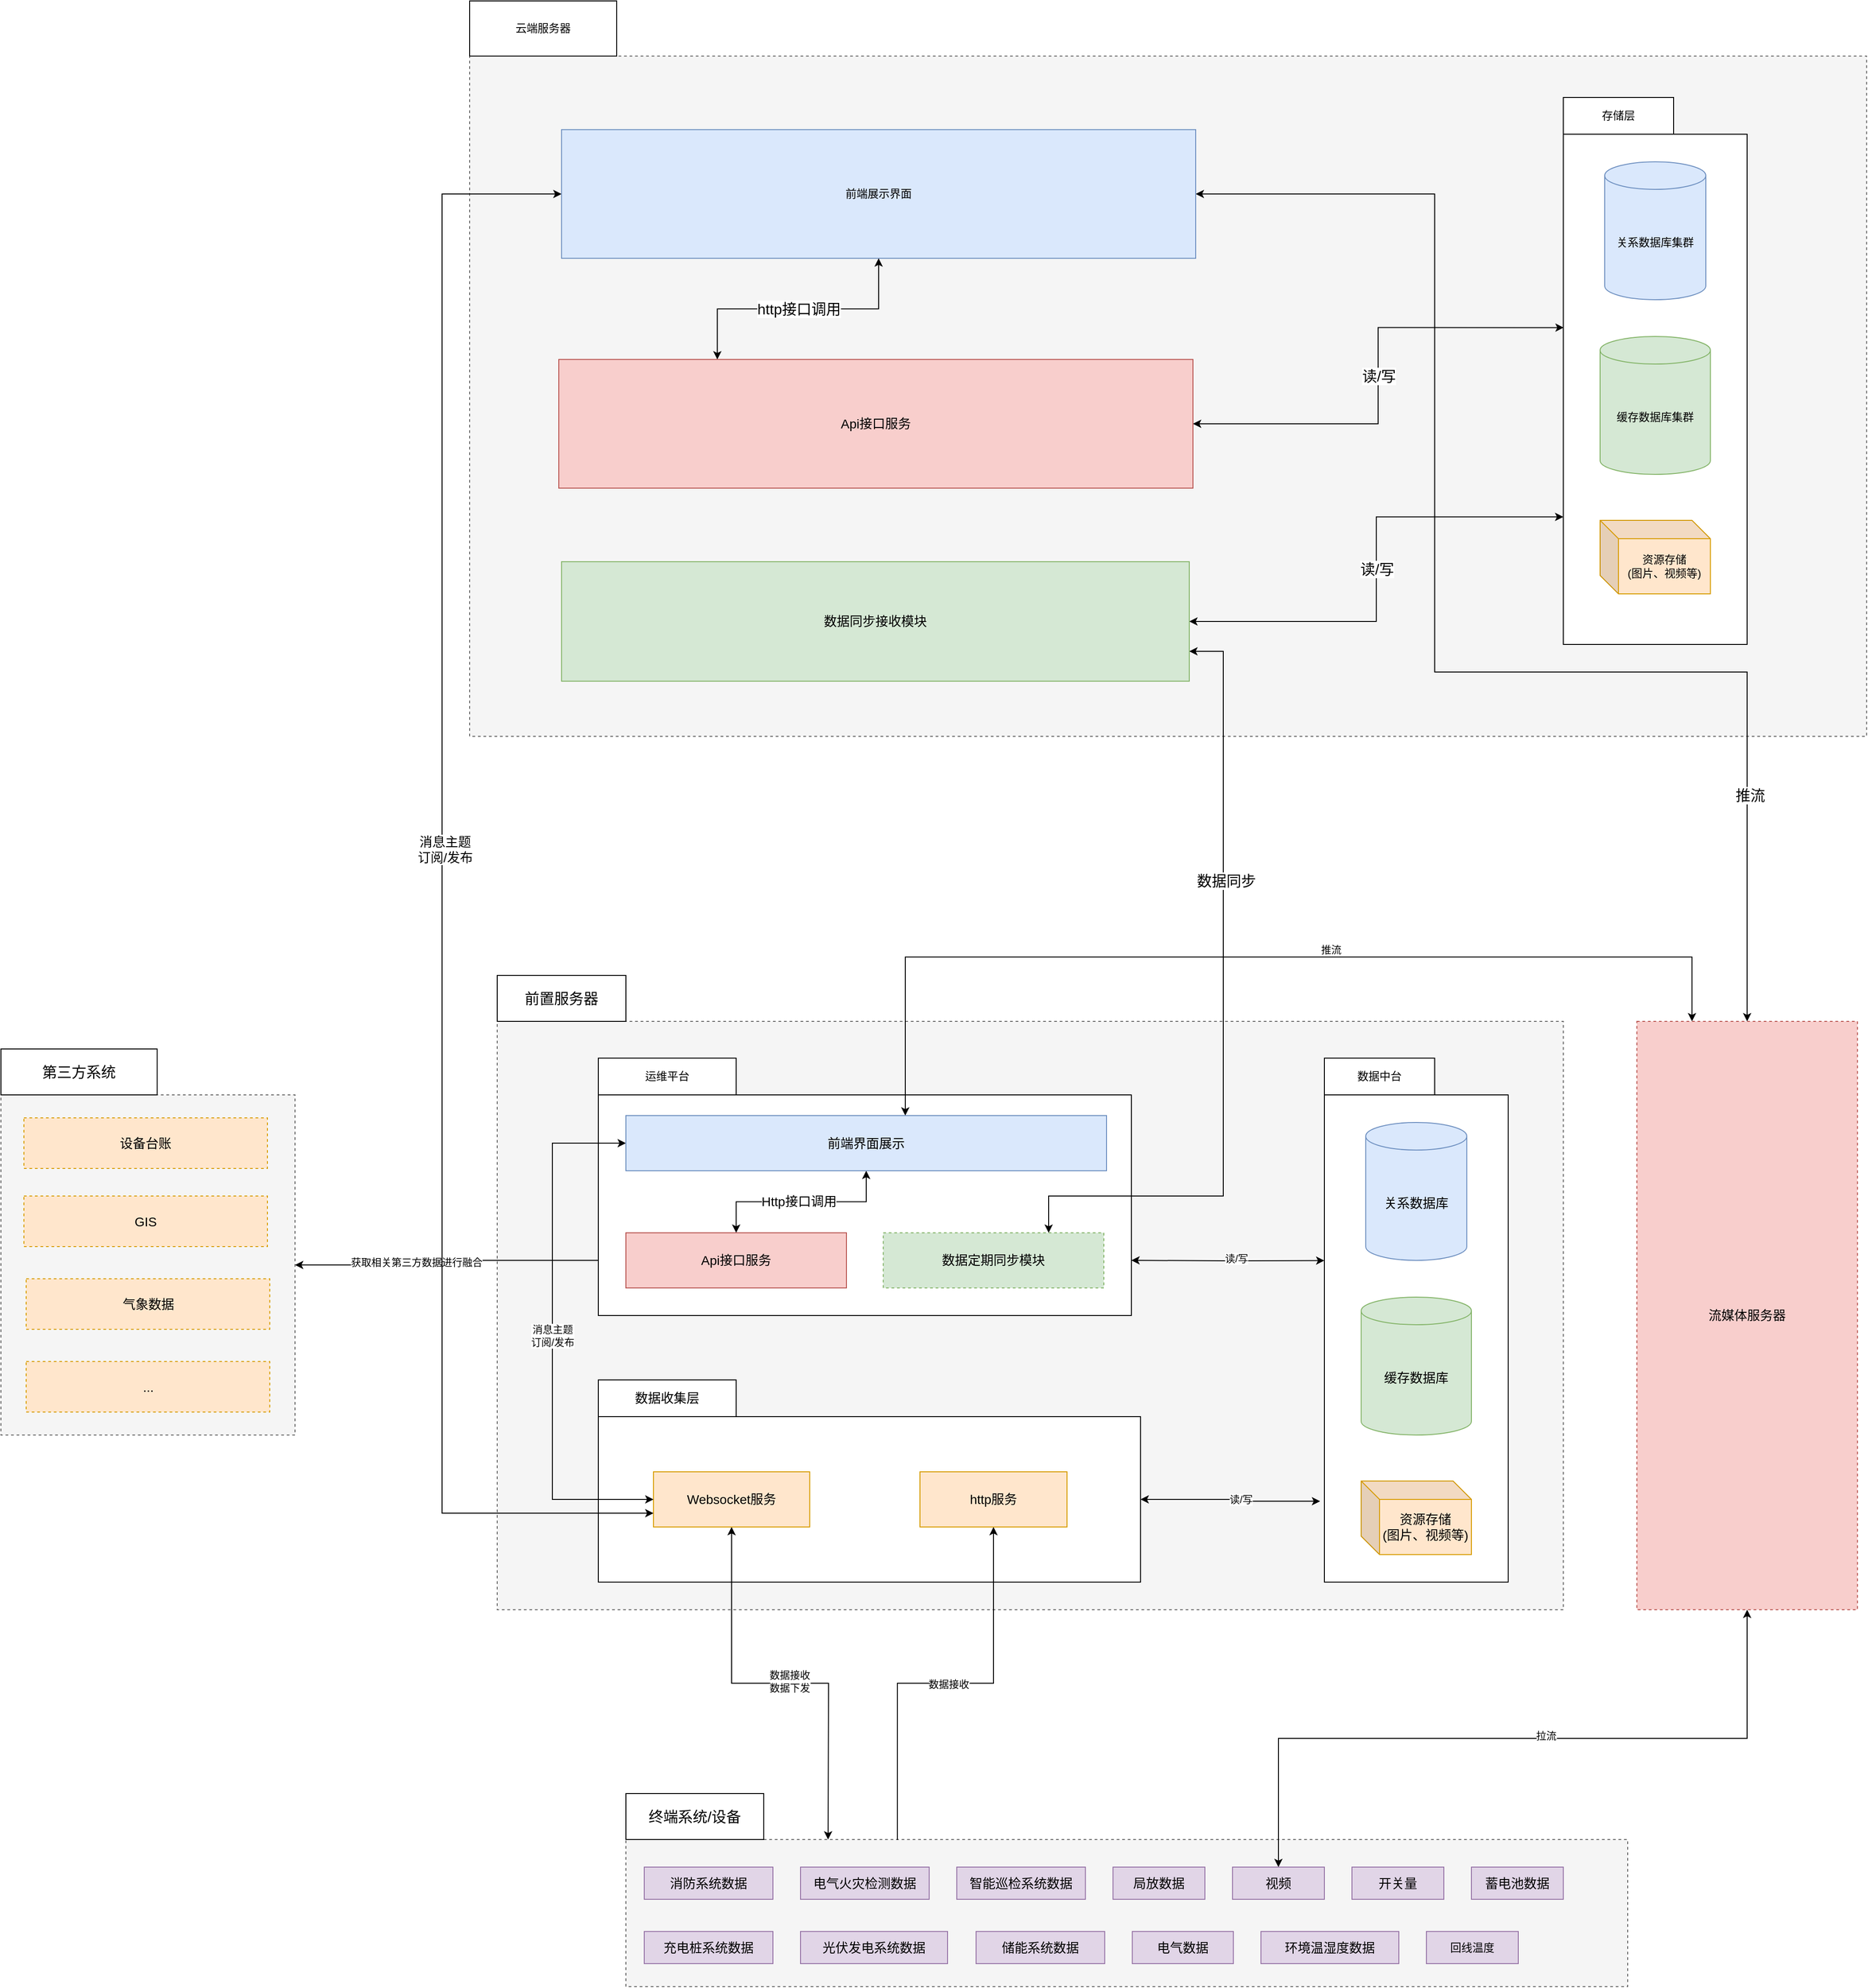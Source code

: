 <mxfile version="13.7.9" type="github">
  <diagram id="Hz9SQZm9DBwmcALDKWFs" name="Page-1">
    <mxGraphModel dx="3530" dy="2640" grid="1" gridSize="10" guides="1" tooltips="1" connect="1" arrows="1" fold="1" page="1" pageScale="1" pageWidth="827" pageHeight="1169" math="0" shadow="0">
      <root>
        <mxCell id="0" />
        <mxCell id="1" parent="0" />
        <mxCell id="7Oax_VJaz0vtxvODjcff-62" value="" style="rounded=0;whiteSpace=wrap;html=1;dashed=1;fillColor=#f5f5f5;strokeColor=#666666;fontColor=#333333;" vertex="1" parent="1">
          <mxGeometry x="40" y="-600" width="1520" height="740" as="geometry" />
        </mxCell>
        <mxCell id="7Oax_VJaz0vtxvODjcff-19" value="" style="rounded=0;whiteSpace=wrap;html=1;fillColor=#f5f5f5;strokeColor=#666666;fontColor=#333333;dashed=1;" vertex="1" parent="1">
          <mxGeometry x="70" y="450" width="1160" height="640" as="geometry" />
        </mxCell>
        <mxCell id="7Oax_VJaz0vtxvODjcff-36" style="edgeStyle=orthogonalEdgeStyle;rounded=0;orthogonalLoop=1;jettySize=auto;html=1;exitX=1;exitY=0.5;exitDx=0;exitDy=0;entryX=-0.023;entryY=0.834;entryDx=0;entryDy=0;startArrow=classic;startFill=1;endArrow=classic;endFill=1;entryPerimeter=0;" edge="1" parent="1" source="7Oax_VJaz0vtxvODjcff-27" target="7Oax_VJaz0vtxvODjcff-29">
          <mxGeometry relative="1" as="geometry" />
        </mxCell>
        <mxCell id="7Oax_VJaz0vtxvODjcff-37" value="读/写" style="edgeLabel;html=1;align=center;verticalAlign=middle;resizable=0;points=[];" vertex="1" connectable="0" parent="7Oax_VJaz0vtxvODjcff-36">
          <mxGeometry x="0.123" y="2" relative="1" as="geometry">
            <mxPoint as="offset" />
          </mxGeometry>
        </mxCell>
        <mxCell id="7Oax_VJaz0vtxvODjcff-57" style="edgeStyle=orthogonalEdgeStyle;rounded=0;orthogonalLoop=1;jettySize=auto;html=1;exitX=0;exitY=0.75;exitDx=0;exitDy=0;entryX=1;entryY=0.5;entryDx=0;entryDy=0;startArrow=none;startFill=0;endArrow=classic;endFill=1;" edge="1" parent="1" source="7Oax_VJaz0vtxvODjcff-38" target="7Oax_VJaz0vtxvODjcff-56">
          <mxGeometry relative="1" as="geometry" />
        </mxCell>
        <mxCell id="7Oax_VJaz0vtxvODjcff-58" value="获取相关第三方数据进行融合" style="edgeLabel;html=1;align=center;verticalAlign=middle;resizable=0;points=[];" vertex="1" connectable="0" parent="7Oax_VJaz0vtxvODjcff-57">
          <mxGeometry x="0.213" y="-3" relative="1" as="geometry">
            <mxPoint as="offset" />
          </mxGeometry>
        </mxCell>
        <mxCell id="7Oax_VJaz0vtxvODjcff-27" value="" style="rounded=0;whiteSpace=wrap;html=1;" vertex="1" parent="1">
          <mxGeometry x="180" y="880" width="590" height="180" as="geometry" />
        </mxCell>
        <mxCell id="7Oax_VJaz0vtxvODjcff-1" value="" style="rounded=0;whiteSpace=wrap;html=1;dashed=1;fillColor=#f5f5f5;strokeColor=#666666;fontColor=#333333;" vertex="1" parent="1">
          <mxGeometry x="210" y="1340" width="1090" height="160" as="geometry" />
        </mxCell>
        <mxCell id="7Oax_VJaz0vtxvODjcff-3" value="终端系统/设备" style="rounded=0;whiteSpace=wrap;html=1;fontSize=16;" vertex="1" parent="1">
          <mxGeometry x="210" y="1290" width="150" height="50" as="geometry" />
        </mxCell>
        <mxCell id="7Oax_VJaz0vtxvODjcff-5" value="消防系统数据" style="rounded=0;whiteSpace=wrap;html=1;fontSize=14;fillColor=#e1d5e7;strokeColor=#9673a6;" vertex="1" parent="1">
          <mxGeometry x="230" y="1370" width="140" height="35" as="geometry" />
        </mxCell>
        <mxCell id="7Oax_VJaz0vtxvODjcff-6" value="电气火灾检测数据" style="rounded=0;whiteSpace=wrap;html=1;fontSize=14;fillColor=#e1d5e7;strokeColor=#9673a6;" vertex="1" parent="1">
          <mxGeometry x="400" y="1370" width="140" height="35" as="geometry" />
        </mxCell>
        <mxCell id="7Oax_VJaz0vtxvODjcff-7" value="智能巡检系统数据" style="rounded=0;whiteSpace=wrap;html=1;fontSize=14;fillColor=#e1d5e7;strokeColor=#9673a6;" vertex="1" parent="1">
          <mxGeometry x="570" y="1370" width="140" height="35" as="geometry" />
        </mxCell>
        <mxCell id="7Oax_VJaz0vtxvODjcff-8" value="充电桩系统数据" style="rounded=0;whiteSpace=wrap;html=1;fontSize=14;fillColor=#e1d5e7;strokeColor=#9673a6;" vertex="1" parent="1">
          <mxGeometry x="230" y="1440" width="140" height="35" as="geometry" />
        </mxCell>
        <mxCell id="7Oax_VJaz0vtxvODjcff-9" value="光伏发电系统数据" style="rounded=0;whiteSpace=wrap;html=1;fontSize=14;fillColor=#e1d5e7;strokeColor=#9673a6;" vertex="1" parent="1">
          <mxGeometry x="400" y="1440" width="160" height="35" as="geometry" />
        </mxCell>
        <mxCell id="7Oax_VJaz0vtxvODjcff-10" value="储能系统数据" style="rounded=0;whiteSpace=wrap;html=1;fontSize=14;fillColor=#e1d5e7;strokeColor=#9673a6;" vertex="1" parent="1">
          <mxGeometry x="591" y="1440" width="140" height="35" as="geometry" />
        </mxCell>
        <mxCell id="7Oax_VJaz0vtxvODjcff-11" value="局放数据" style="rounded=0;whiteSpace=wrap;html=1;fontSize=14;fillColor=#e1d5e7;strokeColor=#9673a6;" vertex="1" parent="1">
          <mxGeometry x="740" y="1370" width="100" height="35" as="geometry" />
        </mxCell>
        <mxCell id="7Oax_VJaz0vtxvODjcff-52" style="edgeStyle=orthogonalEdgeStyle;rounded=0;orthogonalLoop=1;jettySize=auto;html=1;exitX=0.5;exitY=0;exitDx=0;exitDy=0;startArrow=classic;startFill=1;endArrow=classic;endFill=1;" edge="1" parent="1" source="7Oax_VJaz0vtxvODjcff-13" target="7Oax_VJaz0vtxvODjcff-51">
          <mxGeometry relative="1" as="geometry" />
        </mxCell>
        <mxCell id="7Oax_VJaz0vtxvODjcff-53" value="拉流" style="edgeLabel;html=1;align=center;verticalAlign=middle;resizable=0;points=[];" vertex="1" connectable="0" parent="7Oax_VJaz0vtxvODjcff-52">
          <mxGeometry x="0.09" y="3" relative="1" as="geometry">
            <mxPoint as="offset" />
          </mxGeometry>
        </mxCell>
        <mxCell id="7Oax_VJaz0vtxvODjcff-13" value="视频" style="rounded=0;whiteSpace=wrap;html=1;fontSize=14;fillColor=#e1d5e7;strokeColor=#9673a6;" vertex="1" parent="1">
          <mxGeometry x="870" y="1370" width="100" height="35" as="geometry" />
        </mxCell>
        <mxCell id="7Oax_VJaz0vtxvODjcff-14" value="开关量" style="rounded=0;whiteSpace=wrap;html=1;fontSize=14;fillColor=#e1d5e7;strokeColor=#9673a6;" vertex="1" parent="1">
          <mxGeometry x="1000" y="1370" width="100" height="35" as="geometry" />
        </mxCell>
        <mxCell id="7Oax_VJaz0vtxvODjcff-15" value="蓄电池数据" style="rounded=0;whiteSpace=wrap;html=1;fontSize=14;fillColor=#e1d5e7;strokeColor=#9673a6;" vertex="1" parent="1">
          <mxGeometry x="1130" y="1370" width="100" height="35" as="geometry" />
        </mxCell>
        <mxCell id="7Oax_VJaz0vtxvODjcff-16" value="电气数据" style="rounded=0;whiteSpace=wrap;html=1;fontSize=14;fillColor=#e1d5e7;strokeColor=#9673a6;" vertex="1" parent="1">
          <mxGeometry x="761" y="1440" width="110" height="35" as="geometry" />
        </mxCell>
        <mxCell id="7Oax_VJaz0vtxvODjcff-17" value="环境温湿度数据" style="rounded=0;whiteSpace=wrap;html=1;fontSize=14;fillColor=#e1d5e7;strokeColor=#9673a6;" vertex="1" parent="1">
          <mxGeometry x="901" y="1440" width="150" height="35" as="geometry" />
        </mxCell>
        <mxCell id="7Oax_VJaz0vtxvODjcff-18" value="回线温度" style="rounded=0;whiteSpace=wrap;html=1;fillColor=#e1d5e7;strokeColor=#9673a6;" vertex="1" parent="1">
          <mxGeometry x="1081" y="1440" width="100" height="35" as="geometry" />
        </mxCell>
        <mxCell id="7Oax_VJaz0vtxvODjcff-20" value="前置服务器" style="rounded=0;whiteSpace=wrap;html=1;fontSize=16;" vertex="1" parent="1">
          <mxGeometry x="70" y="400" width="140" height="50" as="geometry" />
        </mxCell>
        <mxCell id="7Oax_VJaz0vtxvODjcff-23" style="edgeStyle=orthogonalEdgeStyle;rounded=0;orthogonalLoop=1;jettySize=auto;html=1;exitX=0.5;exitY=1;exitDx=0;exitDy=0;startArrow=classic;startFill=1;endArrow=classic;endFill=1;" edge="1" parent="1" source="7Oax_VJaz0vtxvODjcff-21">
          <mxGeometry relative="1" as="geometry">
            <mxPoint x="430" y="1340" as="targetPoint" />
          </mxGeometry>
        </mxCell>
        <mxCell id="7Oax_VJaz0vtxvODjcff-50" value="数据接收&lt;br&gt;数据下发" style="edgeLabel;html=1;align=center;verticalAlign=middle;resizable=0;points=[];" vertex="1" connectable="0" parent="7Oax_VJaz0vtxvODjcff-23">
          <mxGeometry x="0.04" y="2" relative="1" as="geometry">
            <mxPoint x="1" as="offset" />
          </mxGeometry>
        </mxCell>
        <mxCell id="7Oax_VJaz0vtxvODjcff-21" value="Websocket服务" style="rounded=0;whiteSpace=wrap;html=1;fillColor=#ffe6cc;strokeColor=#d79b00;fontSize=14;" vertex="1" parent="1">
          <mxGeometry x="240" y="940" width="170" height="60" as="geometry" />
        </mxCell>
        <mxCell id="7Oax_VJaz0vtxvODjcff-24" style="edgeStyle=orthogonalEdgeStyle;rounded=0;orthogonalLoop=1;jettySize=auto;html=1;exitX=0.5;exitY=1;exitDx=0;exitDy=0;startArrow=classic;startFill=1;endArrow=none;endFill=0;entryX=0.271;entryY=0.003;entryDx=0;entryDy=0;entryPerimeter=0;" edge="1" parent="1" source="7Oax_VJaz0vtxvODjcff-22" target="7Oax_VJaz0vtxvODjcff-1">
          <mxGeometry relative="1" as="geometry">
            <mxPoint x="540" y="1335" as="targetPoint" />
            <Array as="points">
              <mxPoint x="610" y="1170" />
              <mxPoint x="505" y="1170" />
            </Array>
          </mxGeometry>
        </mxCell>
        <mxCell id="7Oax_VJaz0vtxvODjcff-25" value="数据接收" style="edgeLabel;html=1;align=center;verticalAlign=middle;resizable=0;points=[];" vertex="1" connectable="0" parent="7Oax_VJaz0vtxvODjcff-24">
          <mxGeometry x="-0.015" y="1" relative="1" as="geometry">
            <mxPoint as="offset" />
          </mxGeometry>
        </mxCell>
        <mxCell id="7Oax_VJaz0vtxvODjcff-22" value="http服务" style="rounded=0;whiteSpace=wrap;html=1;fillColor=#ffe6cc;strokeColor=#d79b00;fontSize=14;" vertex="1" parent="1">
          <mxGeometry x="530" y="940" width="160" height="60" as="geometry" />
        </mxCell>
        <mxCell id="7Oax_VJaz0vtxvODjcff-29" value="" style="rounded=0;whiteSpace=wrap;html=1;" vertex="1" parent="1">
          <mxGeometry x="970" y="530" width="200" height="530" as="geometry" />
        </mxCell>
        <mxCell id="7Oax_VJaz0vtxvODjcff-30" value="数据中台" style="rounded=0;whiteSpace=wrap;html=1;" vertex="1" parent="1">
          <mxGeometry x="970" y="490" width="120" height="40" as="geometry" />
        </mxCell>
        <mxCell id="7Oax_VJaz0vtxvODjcff-31" value="关系数据库" style="shape=cylinder3;whiteSpace=wrap;html=1;boundedLbl=1;backgroundOutline=1;size=15;fillColor=#dae8fc;strokeColor=#6c8ebf;fontSize=14;" vertex="1" parent="1">
          <mxGeometry x="1015" y="560" width="110" height="150" as="geometry" />
        </mxCell>
        <mxCell id="7Oax_VJaz0vtxvODjcff-32" value="缓存数据库" style="shape=cylinder3;whiteSpace=wrap;html=1;boundedLbl=1;backgroundOutline=1;size=15;fillColor=#d5e8d4;strokeColor=#82b366;fontSize=14;" vertex="1" parent="1">
          <mxGeometry x="1010" y="750" width="120" height="150" as="geometry" />
        </mxCell>
        <mxCell id="7Oax_VJaz0vtxvODjcff-33" value="资源存储&lt;br style=&quot;font-size: 14px;&quot;&gt;(图片、视频等)" style="shape=cube;whiteSpace=wrap;html=1;boundedLbl=1;backgroundOutline=1;darkOpacity=0.05;darkOpacity2=0.1;fillColor=#ffe6cc;strokeColor=#d79b00;fontSize=14;" vertex="1" parent="1">
          <mxGeometry x="1010" y="950" width="120" height="80" as="geometry" />
        </mxCell>
        <mxCell id="7Oax_VJaz0vtxvODjcff-35" value="数据收集层" style="rounded=0;whiteSpace=wrap;html=1;fontSize=14;" vertex="1" parent="1">
          <mxGeometry x="180" y="840" width="150" height="40" as="geometry" />
        </mxCell>
        <mxCell id="7Oax_VJaz0vtxvODjcff-38" value="" style="rounded=0;whiteSpace=wrap;html=1;" vertex="1" parent="1">
          <mxGeometry x="180" y="530" width="580" height="240" as="geometry" />
        </mxCell>
        <mxCell id="7Oax_VJaz0vtxvODjcff-48" style="edgeStyle=orthogonalEdgeStyle;rounded=0;orthogonalLoop=1;jettySize=auto;html=1;entryX=0;entryY=0.34;entryDx=0;entryDy=0;entryPerimeter=0;startArrow=classic;startFill=1;endArrow=classic;endFill=1;" edge="1" parent="1" target="7Oax_VJaz0vtxvODjcff-29">
          <mxGeometry relative="1" as="geometry">
            <mxPoint x="760" y="710" as="sourcePoint" />
          </mxGeometry>
        </mxCell>
        <mxCell id="7Oax_VJaz0vtxvODjcff-49" value="读/写" style="edgeLabel;html=1;align=center;verticalAlign=middle;resizable=0;points=[];" vertex="1" connectable="0" parent="7Oax_VJaz0vtxvODjcff-48">
          <mxGeometry x="0.086" y="2" relative="1" as="geometry">
            <mxPoint as="offset" />
          </mxGeometry>
        </mxCell>
        <mxCell id="7Oax_VJaz0vtxvODjcff-81" style="edgeStyle=orthogonalEdgeStyle;rounded=0;orthogonalLoop=1;jettySize=auto;html=1;exitX=0.5;exitY=0;exitDx=0;exitDy=0;entryX=0.5;entryY=1;entryDx=0;entryDy=0;startArrow=classic;startFill=1;endArrow=classic;endFill=1;fontSize=14;" edge="1" parent="1" source="7Oax_VJaz0vtxvODjcff-39" target="7Oax_VJaz0vtxvODjcff-40">
          <mxGeometry relative="1" as="geometry" />
        </mxCell>
        <mxCell id="7Oax_VJaz0vtxvODjcff-82" value="Http接口调用" style="edgeLabel;html=1;align=center;verticalAlign=middle;resizable=0;points=[];fontSize=14;" vertex="1" connectable="0" parent="7Oax_VJaz0vtxvODjcff-81">
          <mxGeometry x="-0.026" y="1" relative="1" as="geometry">
            <mxPoint x="-1" as="offset" />
          </mxGeometry>
        </mxCell>
        <mxCell id="7Oax_VJaz0vtxvODjcff-39" value="Api接口服务" style="rounded=0;whiteSpace=wrap;html=1;fillColor=#f8cecc;strokeColor=#b85450;fontSize=14;" vertex="1" parent="1">
          <mxGeometry x="210" y="680" width="240" height="60" as="geometry" />
        </mxCell>
        <mxCell id="7Oax_VJaz0vtxvODjcff-54" style="edgeStyle=orthogonalEdgeStyle;rounded=0;orthogonalLoop=1;jettySize=auto;html=1;entryX=0.25;entryY=0;entryDx=0;entryDy=0;startArrow=classic;startFill=1;endArrow=classic;endFill=1;" edge="1" parent="1" source="7Oax_VJaz0vtxvODjcff-40" target="7Oax_VJaz0vtxvODjcff-51">
          <mxGeometry relative="1" as="geometry">
            <Array as="points">
              <mxPoint x="514" y="380" />
              <mxPoint x="1370" y="380" />
            </Array>
          </mxGeometry>
        </mxCell>
        <mxCell id="7Oax_VJaz0vtxvODjcff-55" value="推流" style="edgeLabel;html=1;align=center;verticalAlign=middle;resizable=0;points=[];" vertex="1" connectable="0" parent="7Oax_VJaz0vtxvODjcff-54">
          <mxGeometry x="0.155" y="8" relative="1" as="geometry">
            <mxPoint x="1" as="offset" />
          </mxGeometry>
        </mxCell>
        <mxCell id="7Oax_VJaz0vtxvODjcff-60" value="消息主题&lt;br&gt;订阅/发布" style="edgeStyle=orthogonalEdgeStyle;rounded=0;orthogonalLoop=1;jettySize=auto;html=1;exitX=0;exitY=0.5;exitDx=0;exitDy=0;entryX=0;entryY=0.5;entryDx=0;entryDy=0;startArrow=classic;startFill=1;endArrow=classic;endFill=1;" edge="1" parent="1" source="7Oax_VJaz0vtxvODjcff-40" target="7Oax_VJaz0vtxvODjcff-21">
          <mxGeometry relative="1" as="geometry">
            <Array as="points">
              <mxPoint x="130" y="582" />
              <mxPoint x="130" y="970" />
            </Array>
          </mxGeometry>
        </mxCell>
        <mxCell id="7Oax_VJaz0vtxvODjcff-40" value="前端界面展示" style="rounded=0;whiteSpace=wrap;html=1;fillColor=#dae8fc;strokeColor=#6c8ebf;fontSize=14;" vertex="1" parent="1">
          <mxGeometry x="210" y="552.5" width="523" height="60" as="geometry" />
        </mxCell>
        <mxCell id="7Oax_VJaz0vtxvODjcff-44" value="运维平台" style="rounded=0;whiteSpace=wrap;html=1;" vertex="1" parent="1">
          <mxGeometry x="180" y="490" width="150" height="40" as="geometry" />
        </mxCell>
        <mxCell id="7Oax_VJaz0vtxvODjcff-51" value="流媒体服务器" style="rounded=0;whiteSpace=wrap;html=1;dashed=1;fillColor=#f8cecc;strokeColor=#b85450;fontSize=14;" vertex="1" parent="1">
          <mxGeometry x="1310" y="450" width="240" height="640" as="geometry" />
        </mxCell>
        <mxCell id="7Oax_VJaz0vtxvODjcff-56" value="" style="rounded=0;whiteSpace=wrap;html=1;dashed=1;fillColor=#f5f5f5;strokeColor=#666666;fontColor=#333333;" vertex="1" parent="1">
          <mxGeometry x="-470" y="530" width="320" height="370" as="geometry" />
        </mxCell>
        <mxCell id="7Oax_VJaz0vtxvODjcff-88" style="edgeStyle=orthogonalEdgeStyle;rounded=0;orthogonalLoop=1;jettySize=auto;html=1;exitX=0.75;exitY=0;exitDx=0;exitDy=0;entryX=1;entryY=0.75;entryDx=0;entryDy=0;startArrow=classic;startFill=1;endArrow=classic;endFill=1;fontSize=16;" edge="1" parent="1" source="7Oax_VJaz0vtxvODjcff-61" target="7Oax_VJaz0vtxvODjcff-85">
          <mxGeometry relative="1" as="geometry">
            <Array as="points">
              <mxPoint x="670" y="640" />
              <mxPoint x="860" y="640" />
              <mxPoint x="860" y="47" />
            </Array>
          </mxGeometry>
        </mxCell>
        <mxCell id="7Oax_VJaz0vtxvODjcff-89" value="数据同步" style="edgeLabel;html=1;align=center;verticalAlign=middle;resizable=0;points=[];fontSize=16;" vertex="1" connectable="0" parent="7Oax_VJaz0vtxvODjcff-88">
          <mxGeometry x="0.375" y="-2" relative="1" as="geometry">
            <mxPoint x="1" y="18" as="offset" />
          </mxGeometry>
        </mxCell>
        <mxCell id="7Oax_VJaz0vtxvODjcff-61" value="数据定期同步模块" style="rounded=0;whiteSpace=wrap;html=1;dashed=1;fillColor=#d5e8d4;strokeColor=#82b366;fontSize=14;" vertex="1" parent="1">
          <mxGeometry x="490" y="680" width="240" height="60" as="geometry" />
        </mxCell>
        <mxCell id="7Oax_VJaz0vtxvODjcff-63" value="云端服务器" style="rounded=0;whiteSpace=wrap;html=1;" vertex="1" parent="1">
          <mxGeometry x="40" y="-660" width="160" height="60" as="geometry" />
        </mxCell>
        <mxCell id="7Oax_VJaz0vtxvODjcff-64" value="" style="rounded=0;whiteSpace=wrap;html=1;" vertex="1" parent="1">
          <mxGeometry x="1230" y="-515" width="200" height="555" as="geometry" />
        </mxCell>
        <mxCell id="7Oax_VJaz0vtxvODjcff-65" value="存储层" style="rounded=0;whiteSpace=wrap;html=1;" vertex="1" parent="1">
          <mxGeometry x="1230" y="-555" width="120" height="40" as="geometry" />
        </mxCell>
        <mxCell id="7Oax_VJaz0vtxvODjcff-66" value="关系数据库集群" style="shape=cylinder3;whiteSpace=wrap;html=1;boundedLbl=1;backgroundOutline=1;size=15;fillColor=#dae8fc;strokeColor=#6c8ebf;" vertex="1" parent="1">
          <mxGeometry x="1275" y="-485" width="110" height="150" as="geometry" />
        </mxCell>
        <mxCell id="7Oax_VJaz0vtxvODjcff-67" value="缓存数据库集群" style="shape=cylinder3;whiteSpace=wrap;html=1;boundedLbl=1;backgroundOutline=1;size=15;fillColor=#d5e8d4;strokeColor=#82b366;" vertex="1" parent="1">
          <mxGeometry x="1270" y="-295" width="120" height="150" as="geometry" />
        </mxCell>
        <mxCell id="7Oax_VJaz0vtxvODjcff-68" value="资源存储&lt;br&gt;(图片、视频等)" style="shape=cube;whiteSpace=wrap;html=1;boundedLbl=1;backgroundOutline=1;darkOpacity=0.05;darkOpacity2=0.1;fillColor=#ffe6cc;strokeColor=#d79b00;" vertex="1" parent="1">
          <mxGeometry x="1270" y="-95" width="120" height="80" as="geometry" />
        </mxCell>
        <mxCell id="7Oax_VJaz0vtxvODjcff-92" style="edgeStyle=orthogonalEdgeStyle;rounded=0;orthogonalLoop=1;jettySize=auto;html=1;exitX=1;exitY=0.5;exitDx=0;exitDy=0;entryX=0.5;entryY=0;entryDx=0;entryDy=0;startArrow=classic;startFill=1;endArrow=classic;endFill=1;fontSize=16;" edge="1" parent="1" source="7Oax_VJaz0vtxvODjcff-69" target="7Oax_VJaz0vtxvODjcff-51">
          <mxGeometry relative="1" as="geometry">
            <Array as="points">
              <mxPoint x="1090" y="-450" />
              <mxPoint x="1090" y="70" />
              <mxPoint x="1430" y="70" />
            </Array>
          </mxGeometry>
        </mxCell>
        <mxCell id="7Oax_VJaz0vtxvODjcff-93" value="推流" style="edgeLabel;html=1;align=center;verticalAlign=middle;resizable=0;points=[];fontSize=16;" vertex="1" connectable="0" parent="7Oax_VJaz0vtxvODjcff-92">
          <mxGeometry x="0.671" y="3" relative="1" as="geometry">
            <mxPoint as="offset" />
          </mxGeometry>
        </mxCell>
        <mxCell id="7Oax_VJaz0vtxvODjcff-94" style="edgeStyle=orthogonalEdgeStyle;rounded=0;orthogonalLoop=1;jettySize=auto;html=1;exitX=0;exitY=0.5;exitDx=0;exitDy=0;entryX=0;entryY=0.75;entryDx=0;entryDy=0;startArrow=classic;startFill=1;endArrow=classic;endFill=1;fontSize=14;" edge="1" parent="1" source="7Oax_VJaz0vtxvODjcff-69" target="7Oax_VJaz0vtxvODjcff-21">
          <mxGeometry relative="1" as="geometry">
            <Array as="points">
              <mxPoint x="10" y="-450" />
              <mxPoint x="10" y="985" />
            </Array>
          </mxGeometry>
        </mxCell>
        <mxCell id="7Oax_VJaz0vtxvODjcff-95" value="消息主题&lt;br&gt;订阅/发布" style="edgeLabel;html=1;align=center;verticalAlign=middle;resizable=0;points=[];fontSize=14;" vertex="1" connectable="0" parent="7Oax_VJaz0vtxvODjcff-94">
          <mxGeometry x="-0.061" y="3" relative="1" as="geometry">
            <mxPoint as="offset" />
          </mxGeometry>
        </mxCell>
        <mxCell id="7Oax_VJaz0vtxvODjcff-69" value="前端展示界面" style="rounded=0;whiteSpace=wrap;html=1;fillColor=#dae8fc;strokeColor=#6c8ebf;" vertex="1" parent="1">
          <mxGeometry x="140" y="-520" width="690" height="140" as="geometry" />
        </mxCell>
        <mxCell id="7Oax_VJaz0vtxvODjcff-84" value="http接口调用" style="edgeStyle=orthogonalEdgeStyle;rounded=0;orthogonalLoop=1;jettySize=auto;html=1;exitX=0.25;exitY=0;exitDx=0;exitDy=0;entryX=0.5;entryY=1;entryDx=0;entryDy=0;startArrow=classic;startFill=1;endArrow=classic;endFill=1;fontSize=16;" edge="1" parent="1" source="7Oax_VJaz0vtxvODjcff-70" target="7Oax_VJaz0vtxvODjcff-69">
          <mxGeometry relative="1" as="geometry" />
        </mxCell>
        <mxCell id="7Oax_VJaz0vtxvODjcff-87" value="读/写" style="edgeStyle=orthogonalEdgeStyle;rounded=0;orthogonalLoop=1;jettySize=auto;html=1;exitX=1;exitY=0.5;exitDx=0;exitDy=0;startArrow=classic;startFill=1;endArrow=classic;endFill=1;fontSize=16;entryX=0.002;entryY=0.379;entryDx=0;entryDy=0;entryPerimeter=0;" edge="1" parent="1" source="7Oax_VJaz0vtxvODjcff-70" target="7Oax_VJaz0vtxvODjcff-64">
          <mxGeometry relative="1" as="geometry" />
        </mxCell>
        <mxCell id="7Oax_VJaz0vtxvODjcff-70" value="Api接口服务" style="rounded=0;whiteSpace=wrap;html=1;fillColor=#f8cecc;strokeColor=#b85450;fontSize=14;" vertex="1" parent="1">
          <mxGeometry x="137" y="-270" width="690" height="140" as="geometry" />
        </mxCell>
        <mxCell id="7Oax_VJaz0vtxvODjcff-74" value="第三方系统" style="rounded=0;whiteSpace=wrap;html=1;fontSize=16;" vertex="1" parent="1">
          <mxGeometry x="-470" y="480" width="170" height="50" as="geometry" />
        </mxCell>
        <mxCell id="7Oax_VJaz0vtxvODjcff-75" value="设备台账" style="rounded=0;whiteSpace=wrap;html=1;dashed=1;fontSize=14;fillColor=#ffe6cc;strokeColor=#d79b00;" vertex="1" parent="1">
          <mxGeometry x="-445" y="555" width="265" height="55" as="geometry" />
        </mxCell>
        <mxCell id="7Oax_VJaz0vtxvODjcff-76" value="GIS" style="rounded=0;whiteSpace=wrap;html=1;dashed=1;fontSize=14;fillColor=#ffe6cc;strokeColor=#d79b00;" vertex="1" parent="1">
          <mxGeometry x="-445" y="640" width="265" height="55" as="geometry" />
        </mxCell>
        <mxCell id="7Oax_VJaz0vtxvODjcff-79" value="气象数据" style="rounded=0;whiteSpace=wrap;html=1;dashed=1;fontSize=14;fillColor=#ffe6cc;strokeColor=#d79b00;" vertex="1" parent="1">
          <mxGeometry x="-442.5" y="730" width="265" height="55" as="geometry" />
        </mxCell>
        <mxCell id="7Oax_VJaz0vtxvODjcff-80" value="..." style="rounded=0;whiteSpace=wrap;html=1;dashed=1;fontSize=14;fillColor=#ffe6cc;strokeColor=#d79b00;" vertex="1" parent="1">
          <mxGeometry x="-442.5" y="820" width="265" height="55" as="geometry" />
        </mxCell>
        <mxCell id="7Oax_VJaz0vtxvODjcff-86" value="读/写" style="edgeStyle=orthogonalEdgeStyle;rounded=0;orthogonalLoop=1;jettySize=auto;html=1;exitX=1;exitY=0.5;exitDx=0;exitDy=0;startArrow=classic;startFill=1;endArrow=classic;endFill=1;fontSize=16;entryX=0;entryY=0.75;entryDx=0;entryDy=0;" edge="1" parent="1" source="7Oax_VJaz0vtxvODjcff-85" target="7Oax_VJaz0vtxvODjcff-64">
          <mxGeometry relative="1" as="geometry" />
        </mxCell>
        <mxCell id="7Oax_VJaz0vtxvODjcff-85" value="数据同步接收模块" style="rounded=0;whiteSpace=wrap;html=1;fontSize=14;fillColor=#d5e8d4;strokeColor=#82b366;" vertex="1" parent="1">
          <mxGeometry x="140" y="-50" width="683" height="130" as="geometry" />
        </mxCell>
      </root>
    </mxGraphModel>
  </diagram>
</mxfile>
